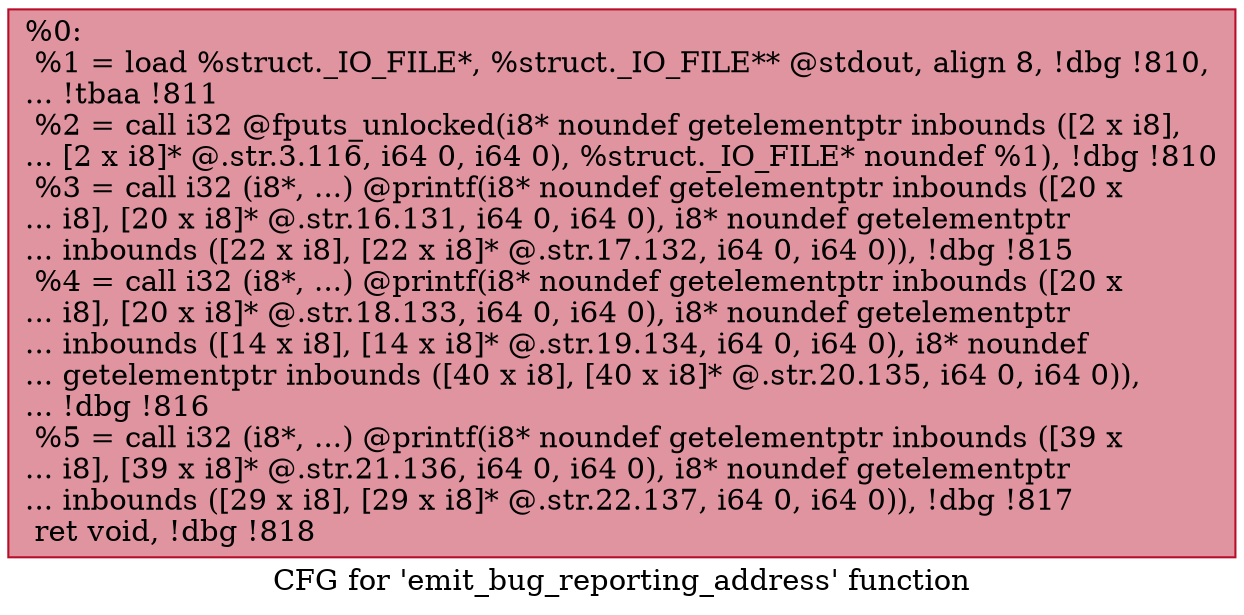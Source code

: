 digraph "CFG for 'emit_bug_reporting_address' function" {
	label="CFG for 'emit_bug_reporting_address' function";

	Node0x8c5820 [shape=record,color="#b70d28ff", style=filled, fillcolor="#b70d2870",label="{%0:\l  %1 = load %struct._IO_FILE*, %struct._IO_FILE** @stdout, align 8, !dbg !810,\l... !tbaa !811\l  %2 = call i32 @fputs_unlocked(i8* noundef getelementptr inbounds ([2 x i8],\l... [2 x i8]* @.str.3.116, i64 0, i64 0), %struct._IO_FILE* noundef %1), !dbg !810\l  %3 = call i32 (i8*, ...) @printf(i8* noundef getelementptr inbounds ([20 x\l... i8], [20 x i8]* @.str.16.131, i64 0, i64 0), i8* noundef getelementptr\l... inbounds ([22 x i8], [22 x i8]* @.str.17.132, i64 0, i64 0)), !dbg !815\l  %4 = call i32 (i8*, ...) @printf(i8* noundef getelementptr inbounds ([20 x\l... i8], [20 x i8]* @.str.18.133, i64 0, i64 0), i8* noundef getelementptr\l... inbounds ([14 x i8], [14 x i8]* @.str.19.134, i64 0, i64 0), i8* noundef\l... getelementptr inbounds ([40 x i8], [40 x i8]* @.str.20.135, i64 0, i64 0)),\l... !dbg !816\l  %5 = call i32 (i8*, ...) @printf(i8* noundef getelementptr inbounds ([39 x\l... i8], [39 x i8]* @.str.21.136, i64 0, i64 0), i8* noundef getelementptr\l... inbounds ([29 x i8], [29 x i8]* @.str.22.137, i64 0, i64 0)), !dbg !817\l  ret void, !dbg !818\l}"];
}
